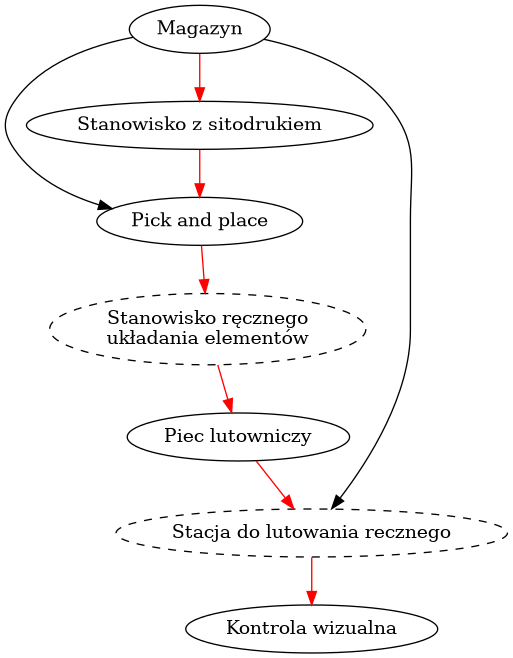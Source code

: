 @startuml flow_work
digraph G {
    mag [label="Magazyn"]
    pp [label="Pick and place"]
    recz [label="Stanowisko ręcznego\nukładania elementów", style=dashed]
    sito [label="Stanowisko z sitodrukiem"]
    piec [label="Piec lutowniczy"]
    stacja [label="Stacja do lutowania recznego", style=dashed]
    kon [label="Kontrola wizualna"]

    mag -> sito ->pp -> recz -> piec -> stacja -> kon [color=red]
    mag -> stacja
    mag -> pp
}
@enduml
